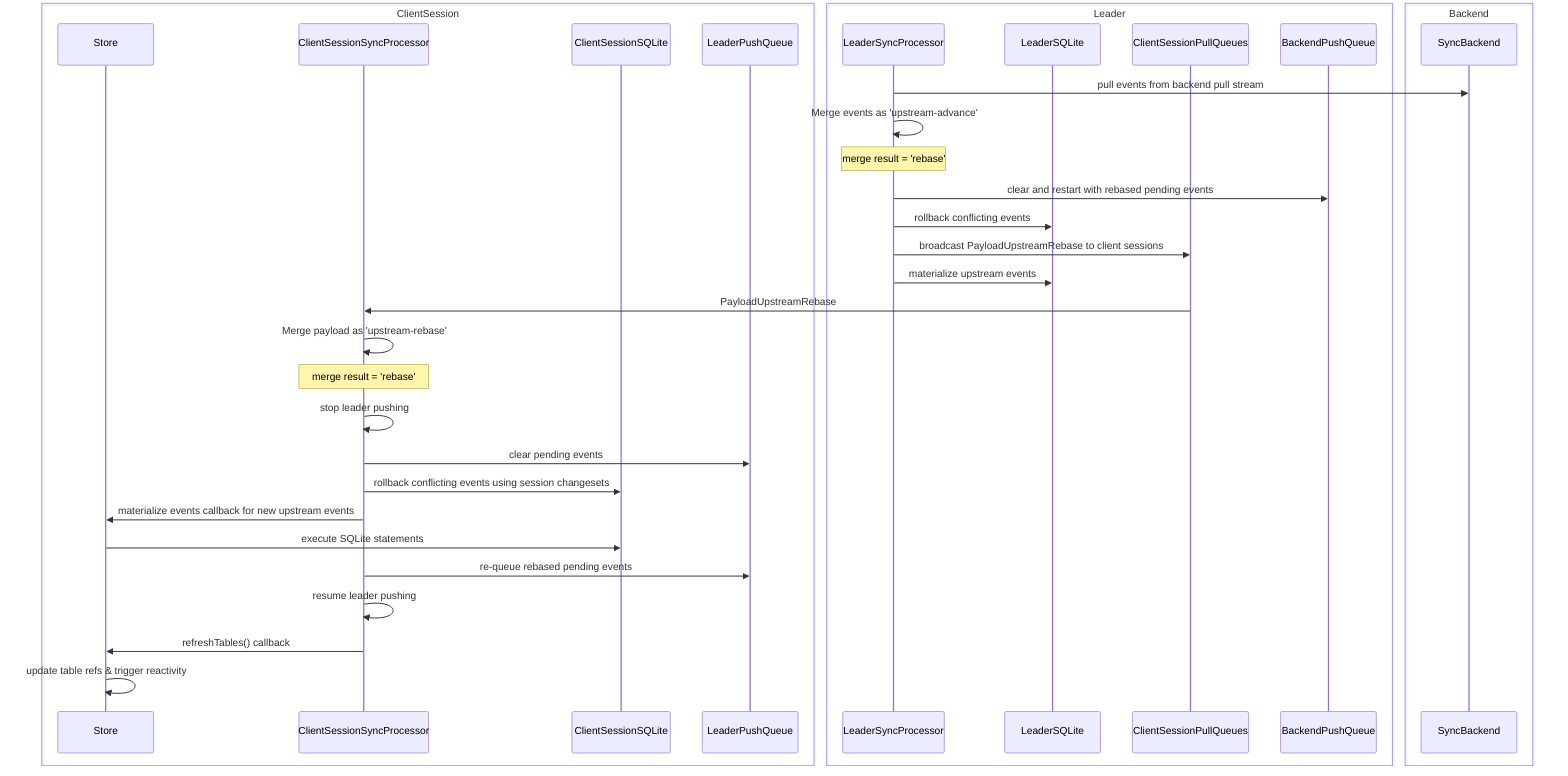sequenceDiagram
    box ClientSession
        participant Store
        participant CSSP as ClientSessionSyncProcessor
        participant ClientSessionSQLite
        participant LeaderPushQueue
    end
    box Leader
        participant LSP as LeaderSyncProcessor
        participant LeaderSQLite
        participant ClientSessionPullQueues
        participant BackendPushQueue
    end
    box Backend
        participant SyncBackend
    end

    LSP->>SyncBackend: pull events from backend pull stream
    LSP->>LSP: Merge events as 'upstream-advance'

    Note over LSP: merge result = 'rebase'

    LSP->>BackendPushQueue: clear and restart with rebased pending events
    LSP->>LeaderSQLite: rollback conflicting events
    LSP->>ClientSessionPullQueues: broadcast PayloadUpstreamRebase to client sessions

    LSP->>LeaderSQLite: materialize upstream events

    ClientSessionPullQueues->>CSSP: PayloadUpstreamRebase
    CSSP->>CSSP: Merge payload as 'upstream-rebase'

    Note over CSSP: merge result = 'rebase'

    CSSP->>CSSP: stop leader pushing
    CSSP->>LeaderPushQueue: clear pending events

    CSSP->>ClientSessionSQLite: rollback conflicting events using session changesets

    CSSP->>Store: materialize events callback for new upstream events
    Store->>ClientSessionSQLite: execute SQLite statements

    CSSP->>LeaderPushQueue: re-queue rebased pending events
    CSSP->>CSSP: resume leader pushing

    CSSP->>Store: refreshTables() callback
    Store->>Store: update table refs & trigger reactivity